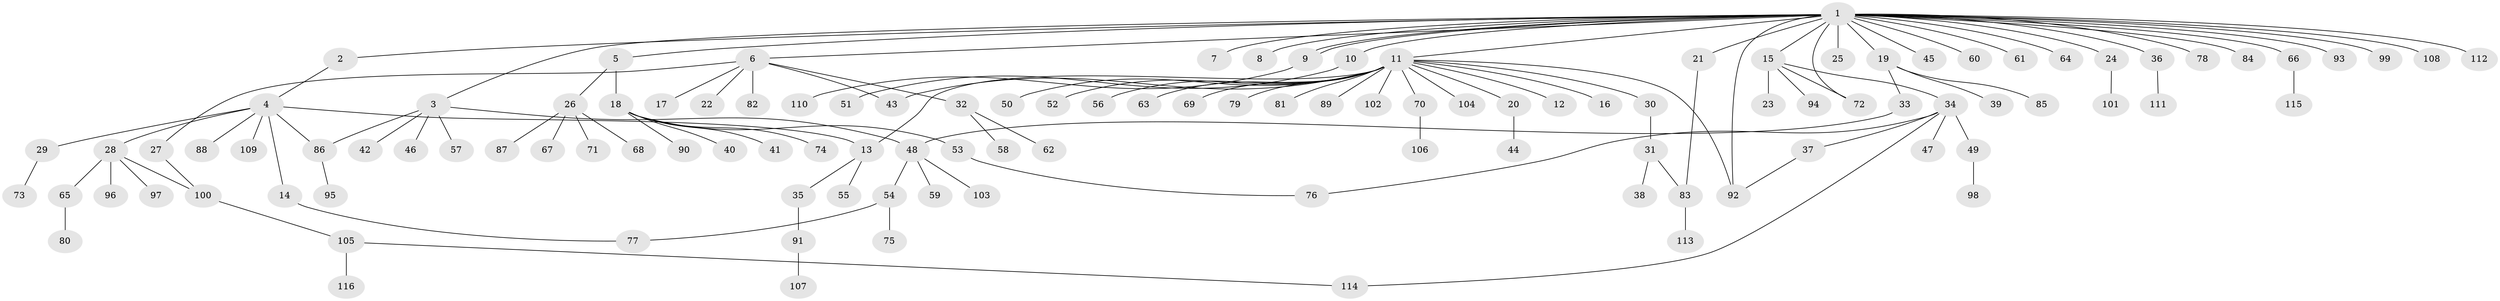// Generated by graph-tools (version 1.1) at 2025/47/03/09/25 04:47:49]
// undirected, 116 vertices, 128 edges
graph export_dot {
graph [start="1"]
  node [color=gray90,style=filled];
  1;
  2;
  3;
  4;
  5;
  6;
  7;
  8;
  9;
  10;
  11;
  12;
  13;
  14;
  15;
  16;
  17;
  18;
  19;
  20;
  21;
  22;
  23;
  24;
  25;
  26;
  27;
  28;
  29;
  30;
  31;
  32;
  33;
  34;
  35;
  36;
  37;
  38;
  39;
  40;
  41;
  42;
  43;
  44;
  45;
  46;
  47;
  48;
  49;
  50;
  51;
  52;
  53;
  54;
  55;
  56;
  57;
  58;
  59;
  60;
  61;
  62;
  63;
  64;
  65;
  66;
  67;
  68;
  69;
  70;
  71;
  72;
  73;
  74;
  75;
  76;
  77;
  78;
  79;
  80;
  81;
  82;
  83;
  84;
  85;
  86;
  87;
  88;
  89;
  90;
  91;
  92;
  93;
  94;
  95;
  96;
  97;
  98;
  99;
  100;
  101;
  102;
  103;
  104;
  105;
  106;
  107;
  108;
  109;
  110;
  111;
  112;
  113;
  114;
  115;
  116;
  1 -- 2;
  1 -- 3;
  1 -- 5;
  1 -- 6;
  1 -- 7;
  1 -- 8;
  1 -- 9;
  1 -- 9;
  1 -- 10;
  1 -- 11;
  1 -- 15;
  1 -- 19;
  1 -- 21;
  1 -- 24;
  1 -- 25;
  1 -- 36;
  1 -- 45;
  1 -- 60;
  1 -- 61;
  1 -- 64;
  1 -- 66;
  1 -- 72;
  1 -- 78;
  1 -- 84;
  1 -- 92;
  1 -- 93;
  1 -- 99;
  1 -- 108;
  1 -- 112;
  2 -- 4;
  3 -- 42;
  3 -- 46;
  3 -- 48;
  3 -- 57;
  3 -- 86;
  4 -- 13;
  4 -- 14;
  4 -- 28;
  4 -- 29;
  4 -- 86;
  4 -- 88;
  4 -- 109;
  5 -- 18;
  5 -- 26;
  6 -- 17;
  6 -- 22;
  6 -- 27;
  6 -- 32;
  6 -- 43;
  6 -- 82;
  9 -- 110;
  10 -- 51;
  11 -- 12;
  11 -- 13;
  11 -- 16;
  11 -- 20;
  11 -- 30;
  11 -- 43;
  11 -- 50;
  11 -- 52;
  11 -- 56;
  11 -- 63;
  11 -- 69;
  11 -- 70;
  11 -- 79;
  11 -- 81;
  11 -- 89;
  11 -- 92;
  11 -- 102;
  11 -- 104;
  13 -- 35;
  13 -- 55;
  14 -- 77;
  15 -- 23;
  15 -- 34;
  15 -- 72;
  15 -- 94;
  18 -- 40;
  18 -- 41;
  18 -- 53;
  18 -- 74;
  18 -- 90;
  19 -- 33;
  19 -- 39;
  19 -- 85;
  20 -- 44;
  21 -- 83;
  24 -- 101;
  26 -- 67;
  26 -- 68;
  26 -- 71;
  26 -- 87;
  27 -- 100;
  28 -- 65;
  28 -- 96;
  28 -- 97;
  28 -- 100;
  29 -- 73;
  30 -- 31;
  31 -- 38;
  31 -- 83;
  32 -- 58;
  32 -- 62;
  33 -- 48;
  34 -- 37;
  34 -- 47;
  34 -- 49;
  34 -- 76;
  34 -- 114;
  35 -- 91;
  36 -- 111;
  37 -- 92;
  48 -- 54;
  48 -- 59;
  48 -- 103;
  49 -- 98;
  53 -- 76;
  54 -- 75;
  54 -- 77;
  65 -- 80;
  66 -- 115;
  70 -- 106;
  83 -- 113;
  86 -- 95;
  91 -- 107;
  100 -- 105;
  105 -- 114;
  105 -- 116;
}
